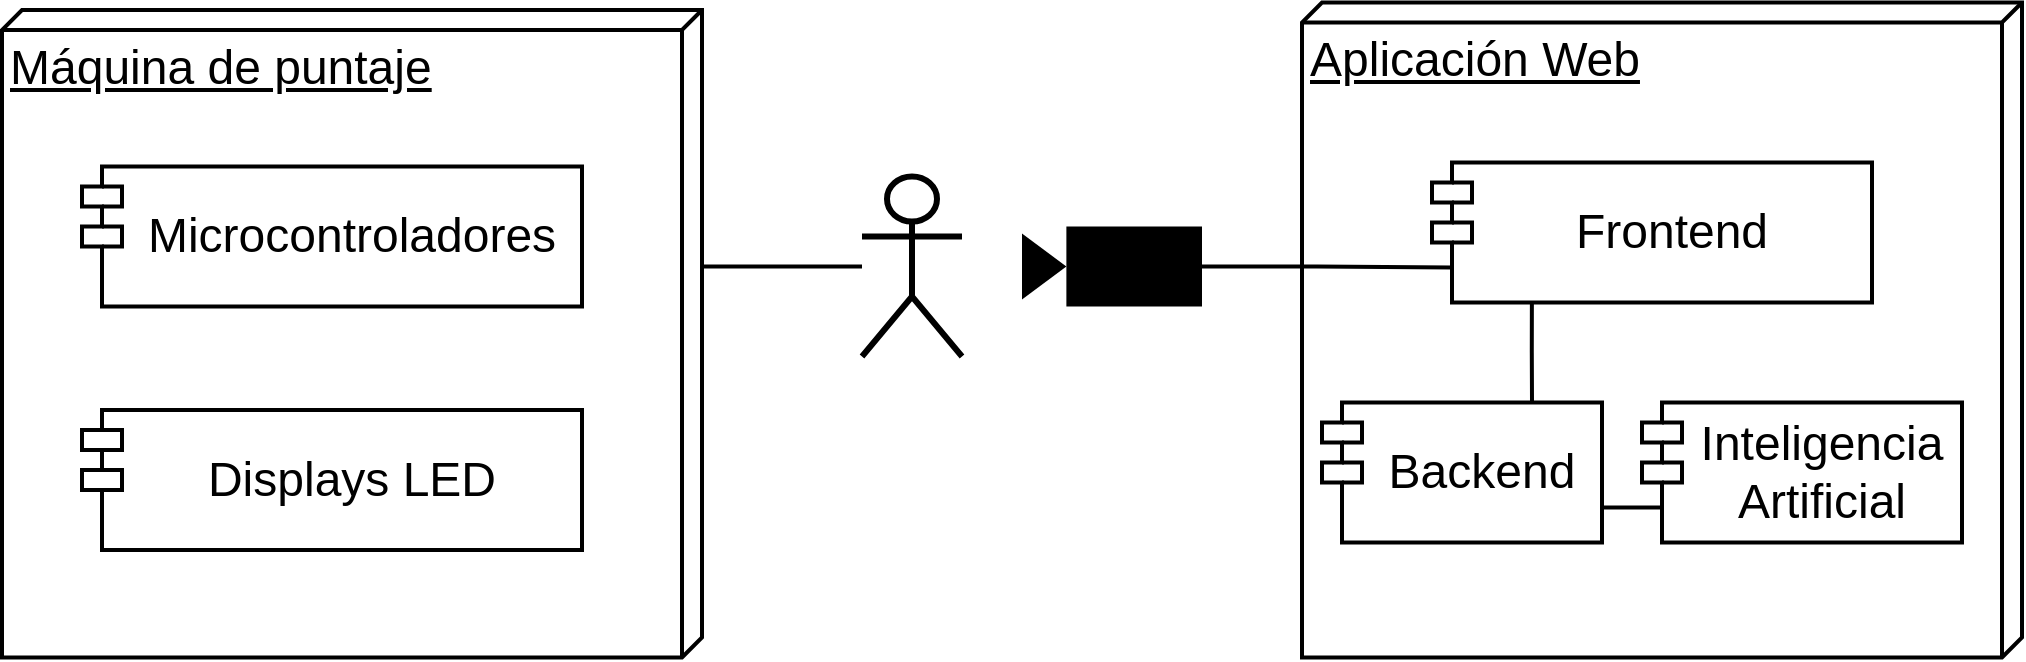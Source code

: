 <mxfile version="21.6.2" type="device">
  <diagram id="oEexOph-S7DKiFbk6Oyv" name="Page-2">
    <mxGraphModel dx="2116" dy="746" grid="1" gridSize="10" guides="1" tooltips="1" connect="1" arrows="1" fold="1" page="1" pageScale="1" pageWidth="850" pageHeight="1100" math="0" shadow="0">
      <root>
        <mxCell id="0" />
        <mxCell id="1" parent="0" />
        <mxCell id="BFR-b0NvfY-0XKPa5J-h-9" value="Aplicación Web" style="verticalAlign=top;align=left;spacingTop=8;spacingLeft=2;spacingRight=12;shape=cube;size=10;direction=south;fontStyle=4;html=1;whiteSpace=wrap;fontSize=24;strokeWidth=2;" parent="1" vertex="1">
          <mxGeometry x="330" y="176.25" width="360" height="327.5" as="geometry" />
        </mxCell>
        <mxCell id="BFR-b0NvfY-0XKPa5J-h-24" style="edgeStyle=orthogonalEdgeStyle;rounded=0;orthogonalLoop=1;jettySize=auto;html=1;entryX=0;entryY=0.75;entryDx=10;entryDy=0;entryPerimeter=0;endArrow=none;endFill=0;strokeWidth=2;" parent="1" source="BFR-b0NvfY-0XKPa5J-h-1" target="BFR-b0NvfY-0XKPa5J-h-11" edge="1">
          <mxGeometry relative="1" as="geometry" />
        </mxCell>
        <mxCell id="BFR-b0NvfY-0XKPa5J-h-1" value="" style="shape=mxgraph.signs.tech.video_camera;html=1;pointerEvents=1;fillColor=#000000;strokeColor=none;verticalLabelPosition=bottom;verticalAlign=top;align=center;sketch=0;rotation=-180;" parent="1" vertex="1">
          <mxGeometry x="190" y="288.25" width="90" height="40" as="geometry" />
        </mxCell>
        <mxCell id="BFR-b0NvfY-0XKPa5J-h-28" style="edgeStyle=orthogonalEdgeStyle;rounded=0;orthogonalLoop=1;jettySize=auto;html=1;entryX=0.396;entryY=0;entryDx=0;entryDy=0;entryPerimeter=0;endArrow=none;endFill=0;strokeWidth=2;" parent="1" source="BFR-b0NvfY-0XKPa5J-h-3" target="BFR-b0NvfY-0XKPa5J-h-13" edge="1">
          <mxGeometry relative="1" as="geometry" />
        </mxCell>
        <mxCell id="BFR-b0NvfY-0XKPa5J-h-3" value="" style="shape=umlActor;verticalLabelPosition=bottom;verticalAlign=top;html=1;outlineConnect=0;strokeWidth=3;" parent="1" vertex="1">
          <mxGeometry x="110" y="263.25" width="50" height="90" as="geometry" />
        </mxCell>
        <mxCell id="BFR-b0NvfY-0XKPa5J-h-22" style="edgeStyle=orthogonalEdgeStyle;rounded=0;orthogonalLoop=1;jettySize=auto;html=1;entryX=0.75;entryY=0;entryDx=0;entryDy=0;endArrow=none;endFill=0;exitX=0.227;exitY=0.983;exitDx=0;exitDy=0;exitPerimeter=0;fontSize=24;strokeWidth=2;" parent="1" source="BFR-b0NvfY-0XKPa5J-h-11" target="BFR-b0NvfY-0XKPa5J-h-12" edge="1">
          <mxGeometry relative="1" as="geometry" />
        </mxCell>
        <mxCell id="BFR-b0NvfY-0XKPa5J-h-11" value="Frontend" style="shape=module;align=left;spacingLeft=20;align=center;verticalAlign=middle;whiteSpace=wrap;html=1;fontSize=24;strokeWidth=2;" parent="1" vertex="1">
          <mxGeometry x="395" y="256.25" width="220" height="70" as="geometry" />
        </mxCell>
        <mxCell id="BFR-b0NvfY-0XKPa5J-h-23" style="edgeStyle=orthogonalEdgeStyle;rounded=0;orthogonalLoop=1;jettySize=auto;html=1;entryX=0;entryY=0.75;entryDx=10;entryDy=0;entryPerimeter=0;endArrow=none;endFill=0;exitX=1;exitY=0.75;exitDx=0;exitDy=0;fontSize=24;strokeWidth=2;" parent="1" source="BFR-b0NvfY-0XKPa5J-h-12" target="BFR-b0NvfY-0XKPa5J-h-21" edge="1">
          <mxGeometry relative="1" as="geometry" />
        </mxCell>
        <mxCell id="BFR-b0NvfY-0XKPa5J-h-12" value="Backend" style="shape=module;align=left;spacingLeft=20;align=center;verticalAlign=middle;whiteSpace=wrap;html=1;fontSize=24;strokeWidth=2;" parent="1" vertex="1">
          <mxGeometry x="340" y="376.25" width="140" height="70" as="geometry" />
        </mxCell>
        <mxCell id="BFR-b0NvfY-0XKPa5J-h-13" value="Máquina de puntaje" style="verticalAlign=top;align=left;spacingTop=8;spacingLeft=2;spacingRight=12;shape=cube;size=10;direction=south;fontStyle=4;html=1;whiteSpace=wrap;fontSize=24;strokeWidth=2;" parent="1" vertex="1">
          <mxGeometry x="-320" y="180" width="350" height="323.75" as="geometry" />
        </mxCell>
        <mxCell id="BFR-b0NvfY-0XKPa5J-h-21" value="Inteligencia&lt;br style=&quot;border-color: var(--border-color); font-size: 24px;&quot;&gt;&lt;span style=&quot;border-color: var(--border-color); font-size: 24px;&quot;&gt;Artificial&lt;/span&gt;" style="shape=module;align=left;spacingLeft=20;align=center;verticalAlign=middle;whiteSpace=wrap;html=1;fontSize=24;strokeWidth=2;" parent="1" vertex="1">
          <mxGeometry x="500" y="376.25" width="160" height="70" as="geometry" />
        </mxCell>
        <mxCell id="BFR-b0NvfY-0XKPa5J-h-25" value="Microcontroladores" style="shape=module;align=left;spacingLeft=20;align=center;verticalAlign=middle;whiteSpace=wrap;html=1;fontSize=24;strokeWidth=2;" parent="1" vertex="1">
          <mxGeometry x="-280" y="258.25" width="250" height="70" as="geometry" />
        </mxCell>
        <mxCell id="BFR-b0NvfY-0XKPa5J-h-26" value="Displays LED" style="shape=module;align=left;spacingLeft=20;align=center;verticalAlign=middle;whiteSpace=wrap;html=1;fontSize=24;strokeWidth=2;" parent="1" vertex="1">
          <mxGeometry x="-280" y="380" width="250" height="70" as="geometry" />
        </mxCell>
      </root>
    </mxGraphModel>
  </diagram>
</mxfile>
